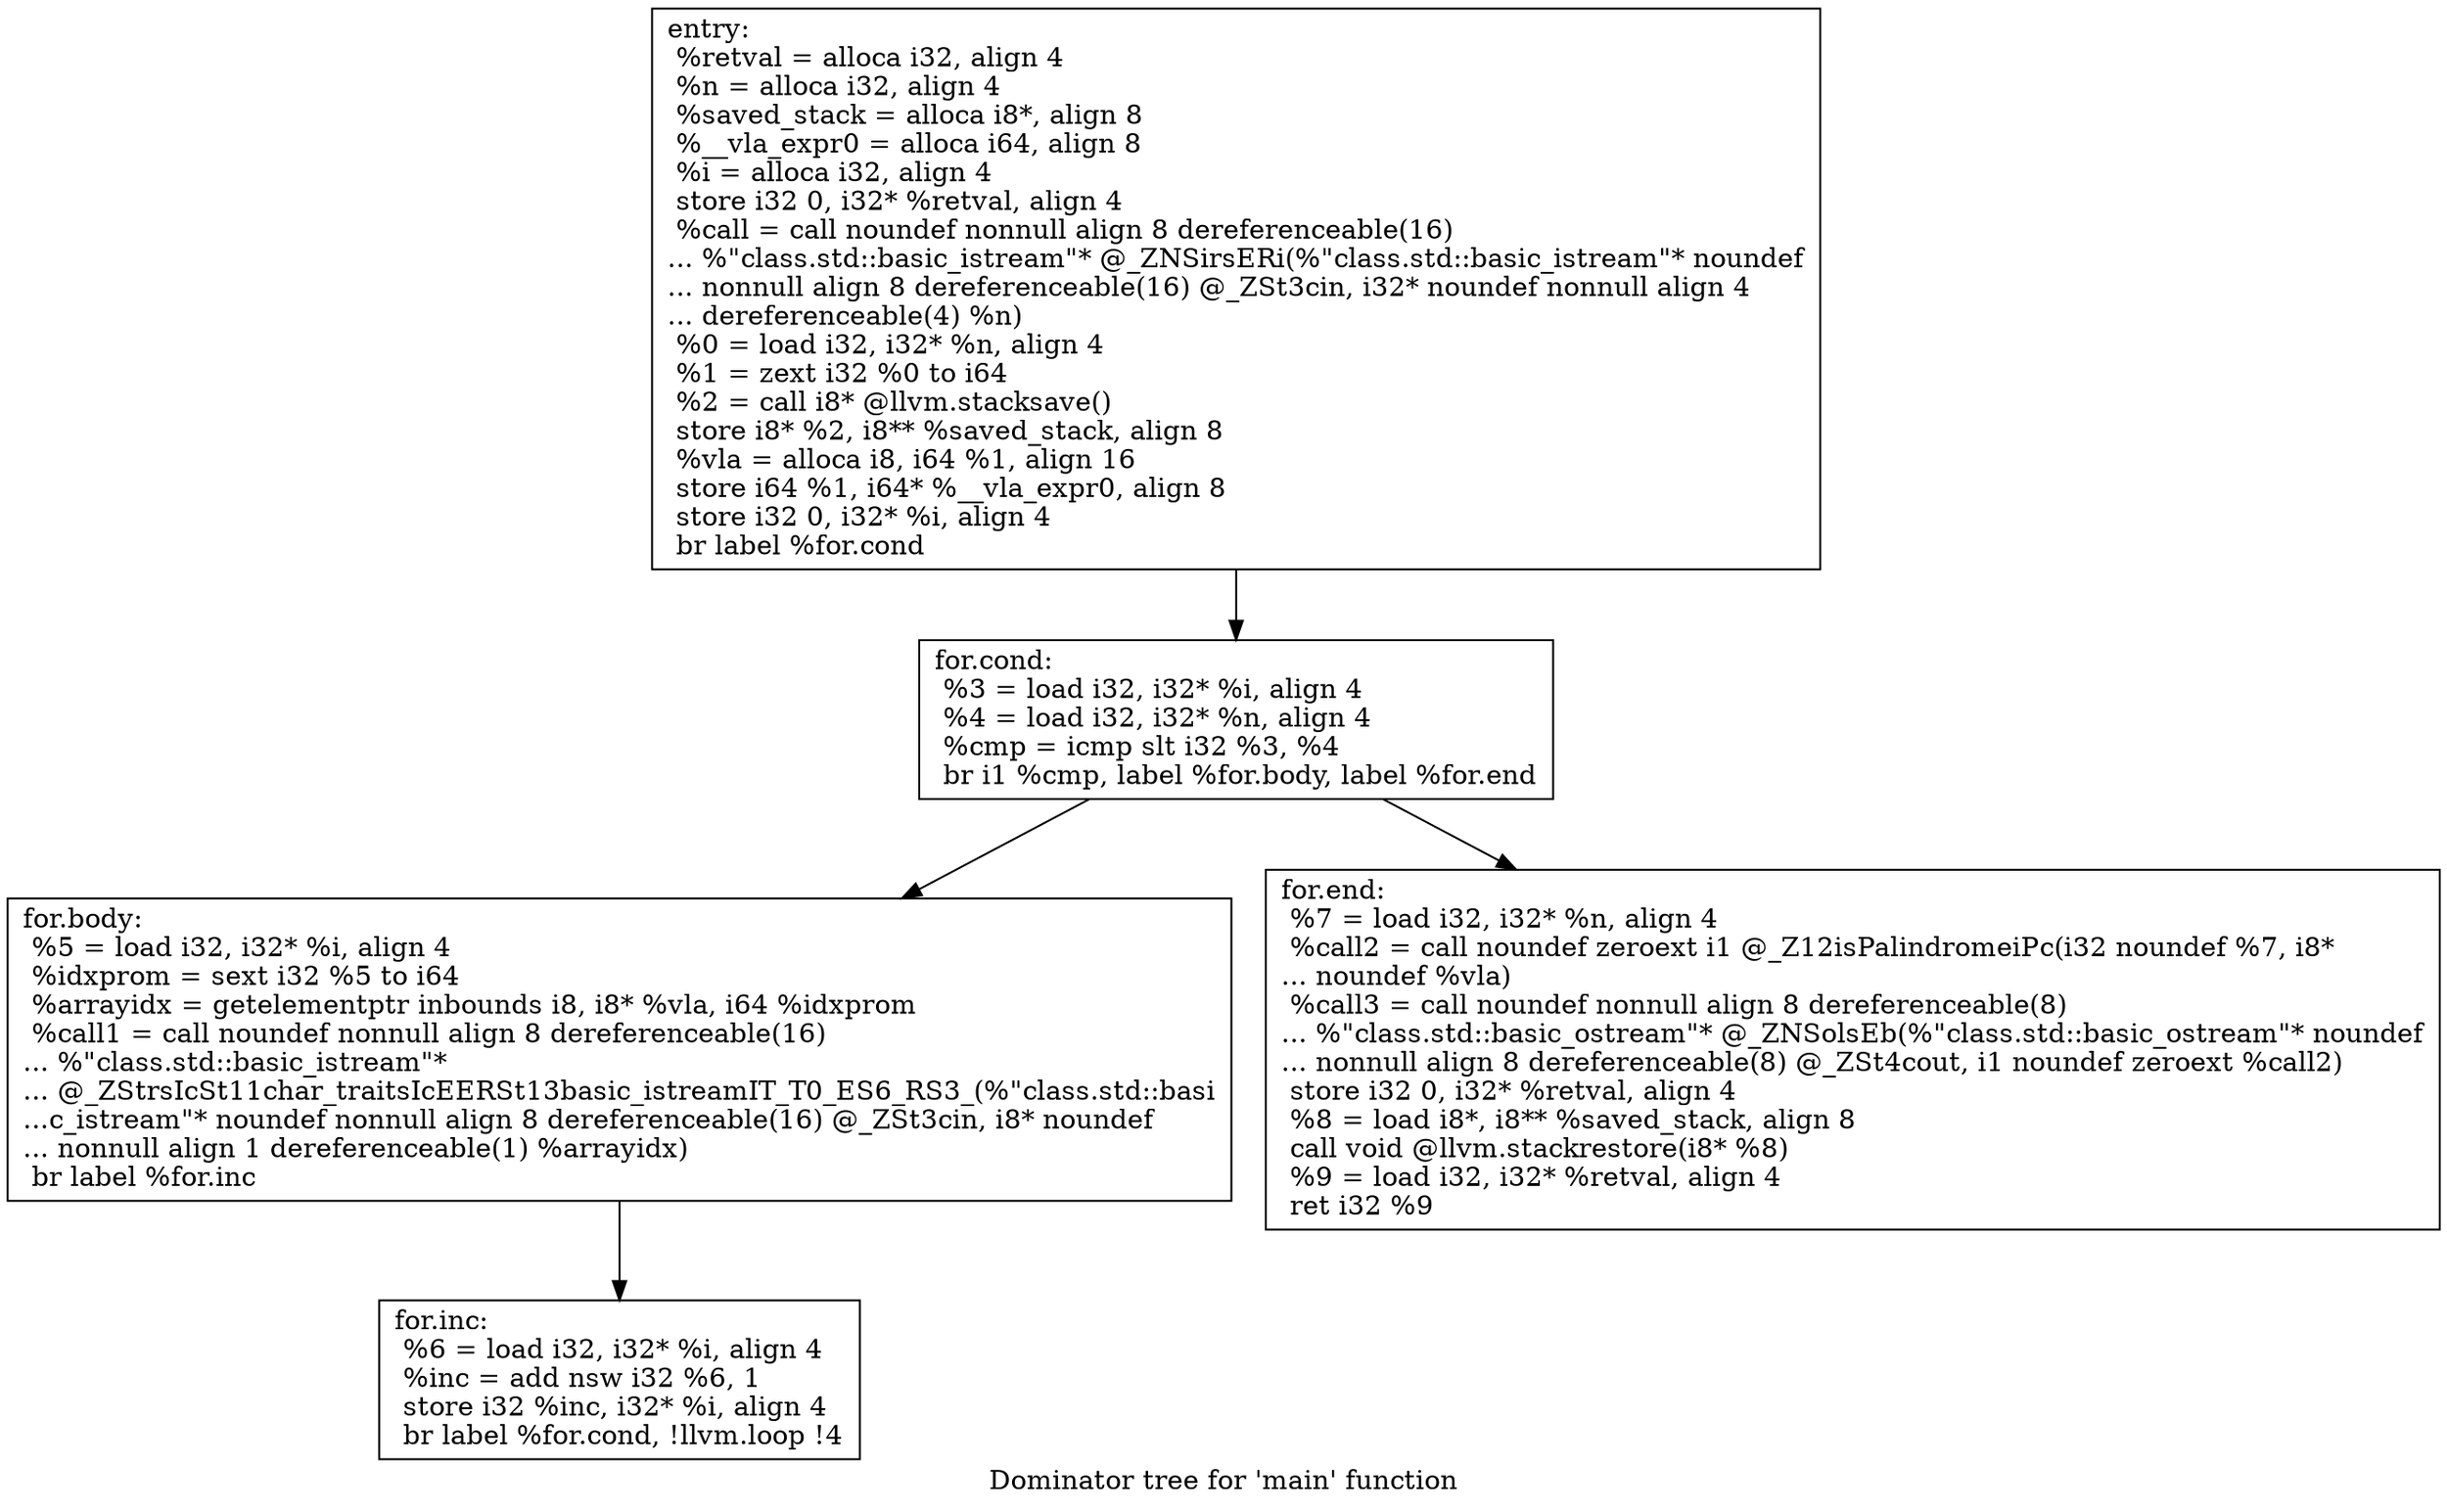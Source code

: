 digraph "Dominator tree for 'main' function" {
	label="Dominator tree for 'main' function";

	Node0x55b042862ab0 [shape=record,label="{entry:\l  %retval = alloca i32, align 4\l  %n = alloca i32, align 4\l  %saved_stack = alloca i8*, align 8\l  %__vla_expr0 = alloca i64, align 8\l  %i = alloca i32, align 4\l  store i32 0, i32* %retval, align 4\l  %call = call noundef nonnull align 8 dereferenceable(16)\l... %\"class.std::basic_istream\"* @_ZNSirsERi(%\"class.std::basic_istream\"* noundef\l... nonnull align 8 dereferenceable(16) @_ZSt3cin, i32* noundef nonnull align 4\l... dereferenceable(4) %n)\l  %0 = load i32, i32* %n, align 4\l  %1 = zext i32 %0 to i64\l  %2 = call i8* @llvm.stacksave()\l  store i8* %2, i8** %saved_stack, align 8\l  %vla = alloca i8, i64 %1, align 16\l  store i64 %1, i64* %__vla_expr0, align 8\l  store i32 0, i32* %i, align 4\l  br label %for.cond\l}"];
	Node0x55b042862ab0 -> Node0x55b042862b10;
	Node0x55b042862b10 [shape=record,label="{for.cond:                                         \l  %3 = load i32, i32* %i, align 4\l  %4 = load i32, i32* %n, align 4\l  %cmp = icmp slt i32 %3, %4\l  br i1 %cmp, label %for.body, label %for.end\l}"];
	Node0x55b042862b10 -> Node0x55b042862b70;
	Node0x55b042862b10 -> Node0x55b042862c30;
	Node0x55b042862b70 [shape=record,label="{for.body:                                         \l  %5 = load i32, i32* %i, align 4\l  %idxprom = sext i32 %5 to i64\l  %arrayidx = getelementptr inbounds i8, i8* %vla, i64 %idxprom\l  %call1 = call noundef nonnull align 8 dereferenceable(16)\l... %\"class.std::basic_istream\"*\l... @_ZStrsIcSt11char_traitsIcEERSt13basic_istreamIT_T0_ES6_RS3_(%\"class.std::basi\l...c_istream\"* noundef nonnull align 8 dereferenceable(16) @_ZSt3cin, i8* noundef\l... nonnull align 1 dereferenceable(1) %arrayidx)\l  br label %for.inc\l}"];
	Node0x55b042862b70 -> Node0x55b042862bd0;
	Node0x55b042862bd0 [shape=record,label="{for.inc:                                          \l  %6 = load i32, i32* %i, align 4\l  %inc = add nsw i32 %6, 1\l  store i32 %inc, i32* %i, align 4\l  br label %for.cond, !llvm.loop !4\l}"];
	Node0x55b042862c30 [shape=record,label="{for.end:                                          \l  %7 = load i32, i32* %n, align 4\l  %call2 = call noundef zeroext i1 @_Z12isPalindromeiPc(i32 noundef %7, i8*\l... noundef %vla)\l  %call3 = call noundef nonnull align 8 dereferenceable(8)\l... %\"class.std::basic_ostream\"* @_ZNSolsEb(%\"class.std::basic_ostream\"* noundef\l... nonnull align 8 dereferenceable(8) @_ZSt4cout, i1 noundef zeroext %call2)\l  store i32 0, i32* %retval, align 4\l  %8 = load i8*, i8** %saved_stack, align 8\l  call void @llvm.stackrestore(i8* %8)\l  %9 = load i32, i32* %retval, align 4\l  ret i32 %9\l}"];
}
